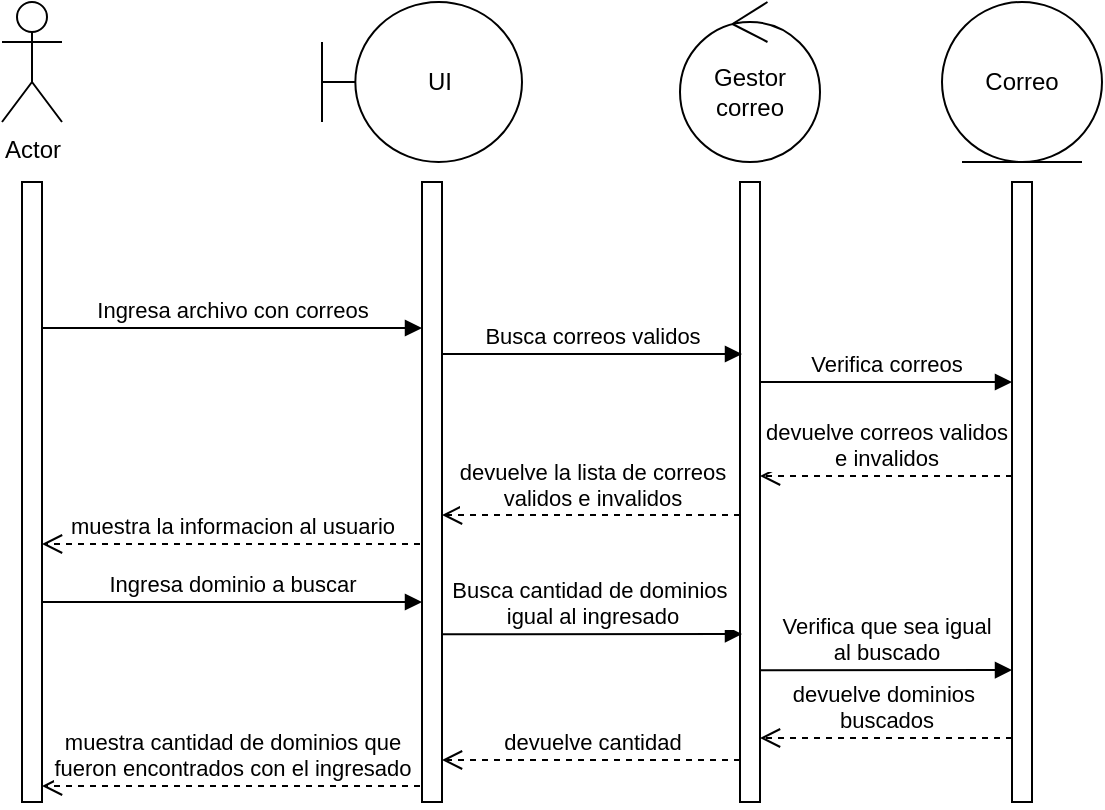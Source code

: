 <mxfile version="21.2.8">
  <diagram name="Página-1" id="_cJ4TrHCvjClVpAjoO-O">
    <mxGraphModel dx="1434" dy="778" grid="1" gridSize="10" guides="1" tooltips="1" connect="1" arrows="1" fold="1" page="1" pageScale="1" pageWidth="827" pageHeight="1169" math="0" shadow="0">
      <root>
        <mxCell id="0" />
        <mxCell id="1" parent="0" />
        <mxCell id="Y6CmUJQuf2RAiW55raii-1" value="Actor" style="shape=umlActor;verticalLabelPosition=bottom;verticalAlign=top;html=1;outlineConnect=0;" vertex="1" parent="1">
          <mxGeometry x="40" y="160" width="30" height="60" as="geometry" />
        </mxCell>
        <mxCell id="Y6CmUJQuf2RAiW55raii-2" value="" style="html=1;points=[];perimeter=orthogonalPerimeter;outlineConnect=0;targetShapes=umlLifeline;portConstraint=eastwest;newEdgeStyle={&quot;edgeStyle&quot;:&quot;elbowEdgeStyle&quot;,&quot;elbow&quot;:&quot;vertical&quot;,&quot;curved&quot;:0,&quot;rounded&quot;:0};" vertex="1" parent="1">
          <mxGeometry x="50" y="250" width="10" height="310" as="geometry" />
        </mxCell>
        <mxCell id="Y6CmUJQuf2RAiW55raii-3" value="UI" style="shape=umlBoundary;whiteSpace=wrap;html=1;" vertex="1" parent="1">
          <mxGeometry x="200" y="160" width="100" height="80" as="geometry" />
        </mxCell>
        <mxCell id="Y6CmUJQuf2RAiW55raii-4" value="Gestor correo" style="ellipse;shape=umlControl;whiteSpace=wrap;html=1;" vertex="1" parent="1">
          <mxGeometry x="379" y="160" width="70" height="80" as="geometry" />
        </mxCell>
        <mxCell id="Y6CmUJQuf2RAiW55raii-5" value="Correo" style="ellipse;shape=umlEntity;whiteSpace=wrap;html=1;" vertex="1" parent="1">
          <mxGeometry x="510" y="160" width="80" height="80" as="geometry" />
        </mxCell>
        <mxCell id="Y6CmUJQuf2RAiW55raii-8" value="" style="html=1;points=[];perimeter=orthogonalPerimeter;outlineConnect=0;targetShapes=umlLifeline;portConstraint=eastwest;newEdgeStyle={&quot;edgeStyle&quot;:&quot;elbowEdgeStyle&quot;,&quot;elbow&quot;:&quot;vertical&quot;,&quot;curved&quot;:0,&quot;rounded&quot;:0};" vertex="1" parent="1">
          <mxGeometry x="250" y="250" width="10" height="310" as="geometry" />
        </mxCell>
        <mxCell id="Y6CmUJQuf2RAiW55raii-9" value="" style="html=1;points=[];perimeter=orthogonalPerimeter;outlineConnect=0;targetShapes=umlLifeline;portConstraint=eastwest;newEdgeStyle={&quot;edgeStyle&quot;:&quot;elbowEdgeStyle&quot;,&quot;elbow&quot;:&quot;vertical&quot;,&quot;curved&quot;:0,&quot;rounded&quot;:0};" vertex="1" parent="1">
          <mxGeometry x="409" y="250" width="10" height="310" as="geometry" />
        </mxCell>
        <mxCell id="Y6CmUJQuf2RAiW55raii-10" value="" style="html=1;points=[];perimeter=orthogonalPerimeter;outlineConnect=0;targetShapes=umlLifeline;portConstraint=eastwest;newEdgeStyle={&quot;edgeStyle&quot;:&quot;elbowEdgeStyle&quot;,&quot;elbow&quot;:&quot;vertical&quot;,&quot;curved&quot;:0,&quot;rounded&quot;:0};" vertex="1" parent="1">
          <mxGeometry x="545" y="250" width="10" height="310" as="geometry" />
        </mxCell>
        <mxCell id="Y6CmUJQuf2RAiW55raii-13" value="Ingresa archivo con correos" style="html=1;verticalAlign=bottom;endArrow=block;edgeStyle=elbowEdgeStyle;elbow=vertical;curved=0;rounded=0;" edge="1" parent="1">
          <mxGeometry width="80" relative="1" as="geometry">
            <mxPoint x="60" y="323" as="sourcePoint" />
            <mxPoint x="250" y="323" as="targetPoint" />
            <mxPoint as="offset" />
          </mxGeometry>
        </mxCell>
        <mxCell id="Y6CmUJQuf2RAiW55raii-14" value="Busca correos validos" style="html=1;verticalAlign=bottom;endArrow=block;edgeStyle=elbowEdgeStyle;elbow=vertical;curved=0;rounded=0;" edge="1" parent="1">
          <mxGeometry width="80" relative="1" as="geometry">
            <mxPoint x="260" y="336" as="sourcePoint" />
            <mxPoint x="410" y="336" as="targetPoint" />
          </mxGeometry>
        </mxCell>
        <mxCell id="Y6CmUJQuf2RAiW55raii-15" value="Verifica correos" style="html=1;verticalAlign=bottom;endArrow=block;edgeStyle=elbowEdgeStyle;elbow=vertical;curved=0;rounded=0;" edge="1" parent="1">
          <mxGeometry width="80" relative="1" as="geometry">
            <mxPoint x="419" y="350" as="sourcePoint" />
            <mxPoint x="545" y="350.333" as="targetPoint" />
          </mxGeometry>
        </mxCell>
        <mxCell id="Y6CmUJQuf2RAiW55raii-20" value="devuelve correos validos&lt;br&gt;e invalidos" style="html=1;verticalAlign=bottom;endArrow=open;dashed=1;endSize=8;edgeStyle=elbowEdgeStyle;elbow=vertical;curved=0;rounded=0;" edge="1" parent="1" source="Y6CmUJQuf2RAiW55raii-10">
          <mxGeometry relative="1" as="geometry">
            <mxPoint x="549" y="397" as="sourcePoint" />
            <mxPoint x="419" y="397" as="targetPoint" />
          </mxGeometry>
        </mxCell>
        <mxCell id="Y6CmUJQuf2RAiW55raii-21" value="devuelve la lista de correos&lt;br&gt;validos e invalidos" style="html=1;verticalAlign=bottom;endArrow=open;dashed=1;endSize=8;edgeStyle=elbowEdgeStyle;elbow=vertical;curved=0;rounded=0;" edge="1" parent="1">
          <mxGeometry relative="1" as="geometry">
            <mxPoint x="409" y="416.5" as="sourcePoint" />
            <mxPoint x="260" y="416.5" as="targetPoint" />
          </mxGeometry>
        </mxCell>
        <mxCell id="Y6CmUJQuf2RAiW55raii-22" value="muestra la informacion al usuario" style="html=1;verticalAlign=bottom;endArrow=open;dashed=1;endSize=8;edgeStyle=elbowEdgeStyle;elbow=vertical;curved=0;rounded=0;" edge="1" parent="1">
          <mxGeometry relative="1" as="geometry">
            <mxPoint x="249" y="431" as="sourcePoint" />
            <mxPoint x="60" y="431.333" as="targetPoint" />
          </mxGeometry>
        </mxCell>
        <mxCell id="Y6CmUJQuf2RAiW55raii-40" value="Ingresa dominio a buscar" style="html=1;verticalAlign=bottom;endArrow=block;edgeStyle=elbowEdgeStyle;elbow=vertical;curved=0;rounded=0;" edge="1" parent="1">
          <mxGeometry width="80" relative="1" as="geometry">
            <mxPoint x="60" y="460" as="sourcePoint" />
            <mxPoint x="250" y="460" as="targetPoint" />
            <mxPoint as="offset" />
          </mxGeometry>
        </mxCell>
        <mxCell id="Y6CmUJQuf2RAiW55raii-42" value="Busca cantidad de dominios&amp;nbsp;&lt;br&gt;igual al ingresado" style="html=1;verticalAlign=bottom;endArrow=block;edgeStyle=elbowEdgeStyle;elbow=vertical;curved=0;rounded=0;" edge="1" parent="1">
          <mxGeometry width="80" relative="1" as="geometry">
            <mxPoint x="260" y="476.14" as="sourcePoint" />
            <mxPoint x="410" y="476.14" as="targetPoint" />
          </mxGeometry>
        </mxCell>
        <mxCell id="Y6CmUJQuf2RAiW55raii-43" value="Verifica que sea igual&lt;br&gt;al buscado" style="html=1;verticalAlign=bottom;endArrow=block;edgeStyle=elbowEdgeStyle;elbow=vertical;curved=0;rounded=0;" edge="1" parent="1">
          <mxGeometry width="80" relative="1" as="geometry">
            <mxPoint x="419" y="494.143" as="sourcePoint" />
            <mxPoint x="545" y="494.28" as="targetPoint" />
          </mxGeometry>
        </mxCell>
        <mxCell id="Y6CmUJQuf2RAiW55raii-44" value="devuelve dominios&amp;nbsp;&lt;br&gt;buscados" style="html=1;verticalAlign=bottom;endArrow=open;dashed=1;endSize=8;edgeStyle=elbowEdgeStyle;elbow=vertical;curved=0;rounded=0;" edge="1" parent="1">
          <mxGeometry relative="1" as="geometry">
            <mxPoint x="545" y="528" as="sourcePoint" />
            <mxPoint x="419" y="528" as="targetPoint" />
          </mxGeometry>
        </mxCell>
        <mxCell id="Y6CmUJQuf2RAiW55raii-45" value="devuelve cantidad" style="html=1;verticalAlign=bottom;endArrow=open;dashed=1;endSize=8;edgeStyle=elbowEdgeStyle;elbow=vertical;curved=0;rounded=0;" edge="1" parent="1">
          <mxGeometry relative="1" as="geometry">
            <mxPoint x="409" y="539" as="sourcePoint" />
            <mxPoint x="260" y="538.857" as="targetPoint" />
          </mxGeometry>
        </mxCell>
        <mxCell id="Y6CmUJQuf2RAiW55raii-47" value="muestra cantidad de dominios que&lt;br&gt;fueron encontrados con el ingresado" style="html=1;verticalAlign=bottom;endArrow=open;dashed=1;endSize=8;edgeStyle=elbowEdgeStyle;elbow=vertical;curved=0;rounded=0;" edge="1" parent="1">
          <mxGeometry relative="1" as="geometry">
            <mxPoint x="249" y="552" as="sourcePoint" />
            <mxPoint x="60" y="552.333" as="targetPoint" />
          </mxGeometry>
        </mxCell>
      </root>
    </mxGraphModel>
  </diagram>
</mxfile>
